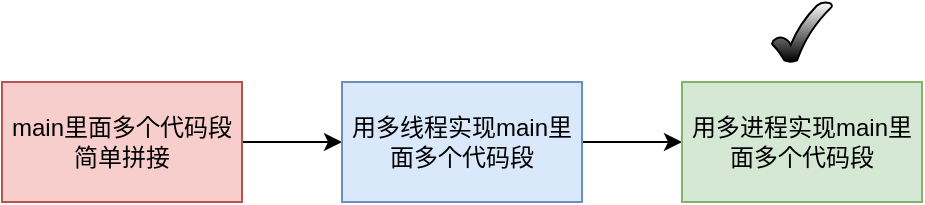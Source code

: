 <mxfile version="21.2.1" type="github">
  <diagram name="第 1 页" id="Wx-COD4XJh1Bupa5wpon">
    <mxGraphModel dx="784" dy="459" grid="1" gridSize="10" guides="1" tooltips="1" connect="1" arrows="1" fold="1" page="1" pageScale="1" pageWidth="827" pageHeight="1169" math="0" shadow="0">
      <root>
        <mxCell id="0" />
        <mxCell id="1" parent="0" />
        <mxCell id="5DOJoC9gDcmtl_5ch-bL-4" style="edgeStyle=orthogonalEdgeStyle;rounded=0;orthogonalLoop=1;jettySize=auto;html=1;" edge="1" parent="1" source="5DOJoC9gDcmtl_5ch-bL-1" target="5DOJoC9gDcmtl_5ch-bL-2">
          <mxGeometry relative="1" as="geometry" />
        </mxCell>
        <mxCell id="5DOJoC9gDcmtl_5ch-bL-1" value="main里面多个代码段简单拼接" style="rounded=0;whiteSpace=wrap;html=1;fillColor=#f8cecc;strokeColor=#b85450;" vertex="1" parent="1">
          <mxGeometry x="150" y="390" width="120" height="60" as="geometry" />
        </mxCell>
        <mxCell id="5DOJoC9gDcmtl_5ch-bL-5" style="edgeStyle=orthogonalEdgeStyle;rounded=0;orthogonalLoop=1;jettySize=auto;html=1;entryX=0;entryY=0.5;entryDx=0;entryDy=0;" edge="1" parent="1" source="5DOJoC9gDcmtl_5ch-bL-2" target="5DOJoC9gDcmtl_5ch-bL-3">
          <mxGeometry relative="1" as="geometry" />
        </mxCell>
        <mxCell id="5DOJoC9gDcmtl_5ch-bL-2" value="用多线程实现main里面多个代码段" style="rounded=0;whiteSpace=wrap;html=1;fillColor=#dae8fc;strokeColor=#6c8ebf;" vertex="1" parent="1">
          <mxGeometry x="320" y="390" width="120" height="60" as="geometry" />
        </mxCell>
        <mxCell id="5DOJoC9gDcmtl_5ch-bL-3" value="用多进程实现main里面多个代码段" style="rounded=0;whiteSpace=wrap;html=1;fillColor=#d5e8d4;strokeColor=#82b366;" vertex="1" parent="1">
          <mxGeometry x="490" y="390" width="120" height="60" as="geometry" />
        </mxCell>
        <mxCell id="5DOJoC9gDcmtl_5ch-bL-6" value="" style="verticalLabelPosition=bottom;verticalAlign=top;html=1;shape=mxgraph.basic.tick;gradientColor=default;" vertex="1" parent="1">
          <mxGeometry x="535" y="350" width="30" height="30" as="geometry" />
        </mxCell>
      </root>
    </mxGraphModel>
  </diagram>
</mxfile>
